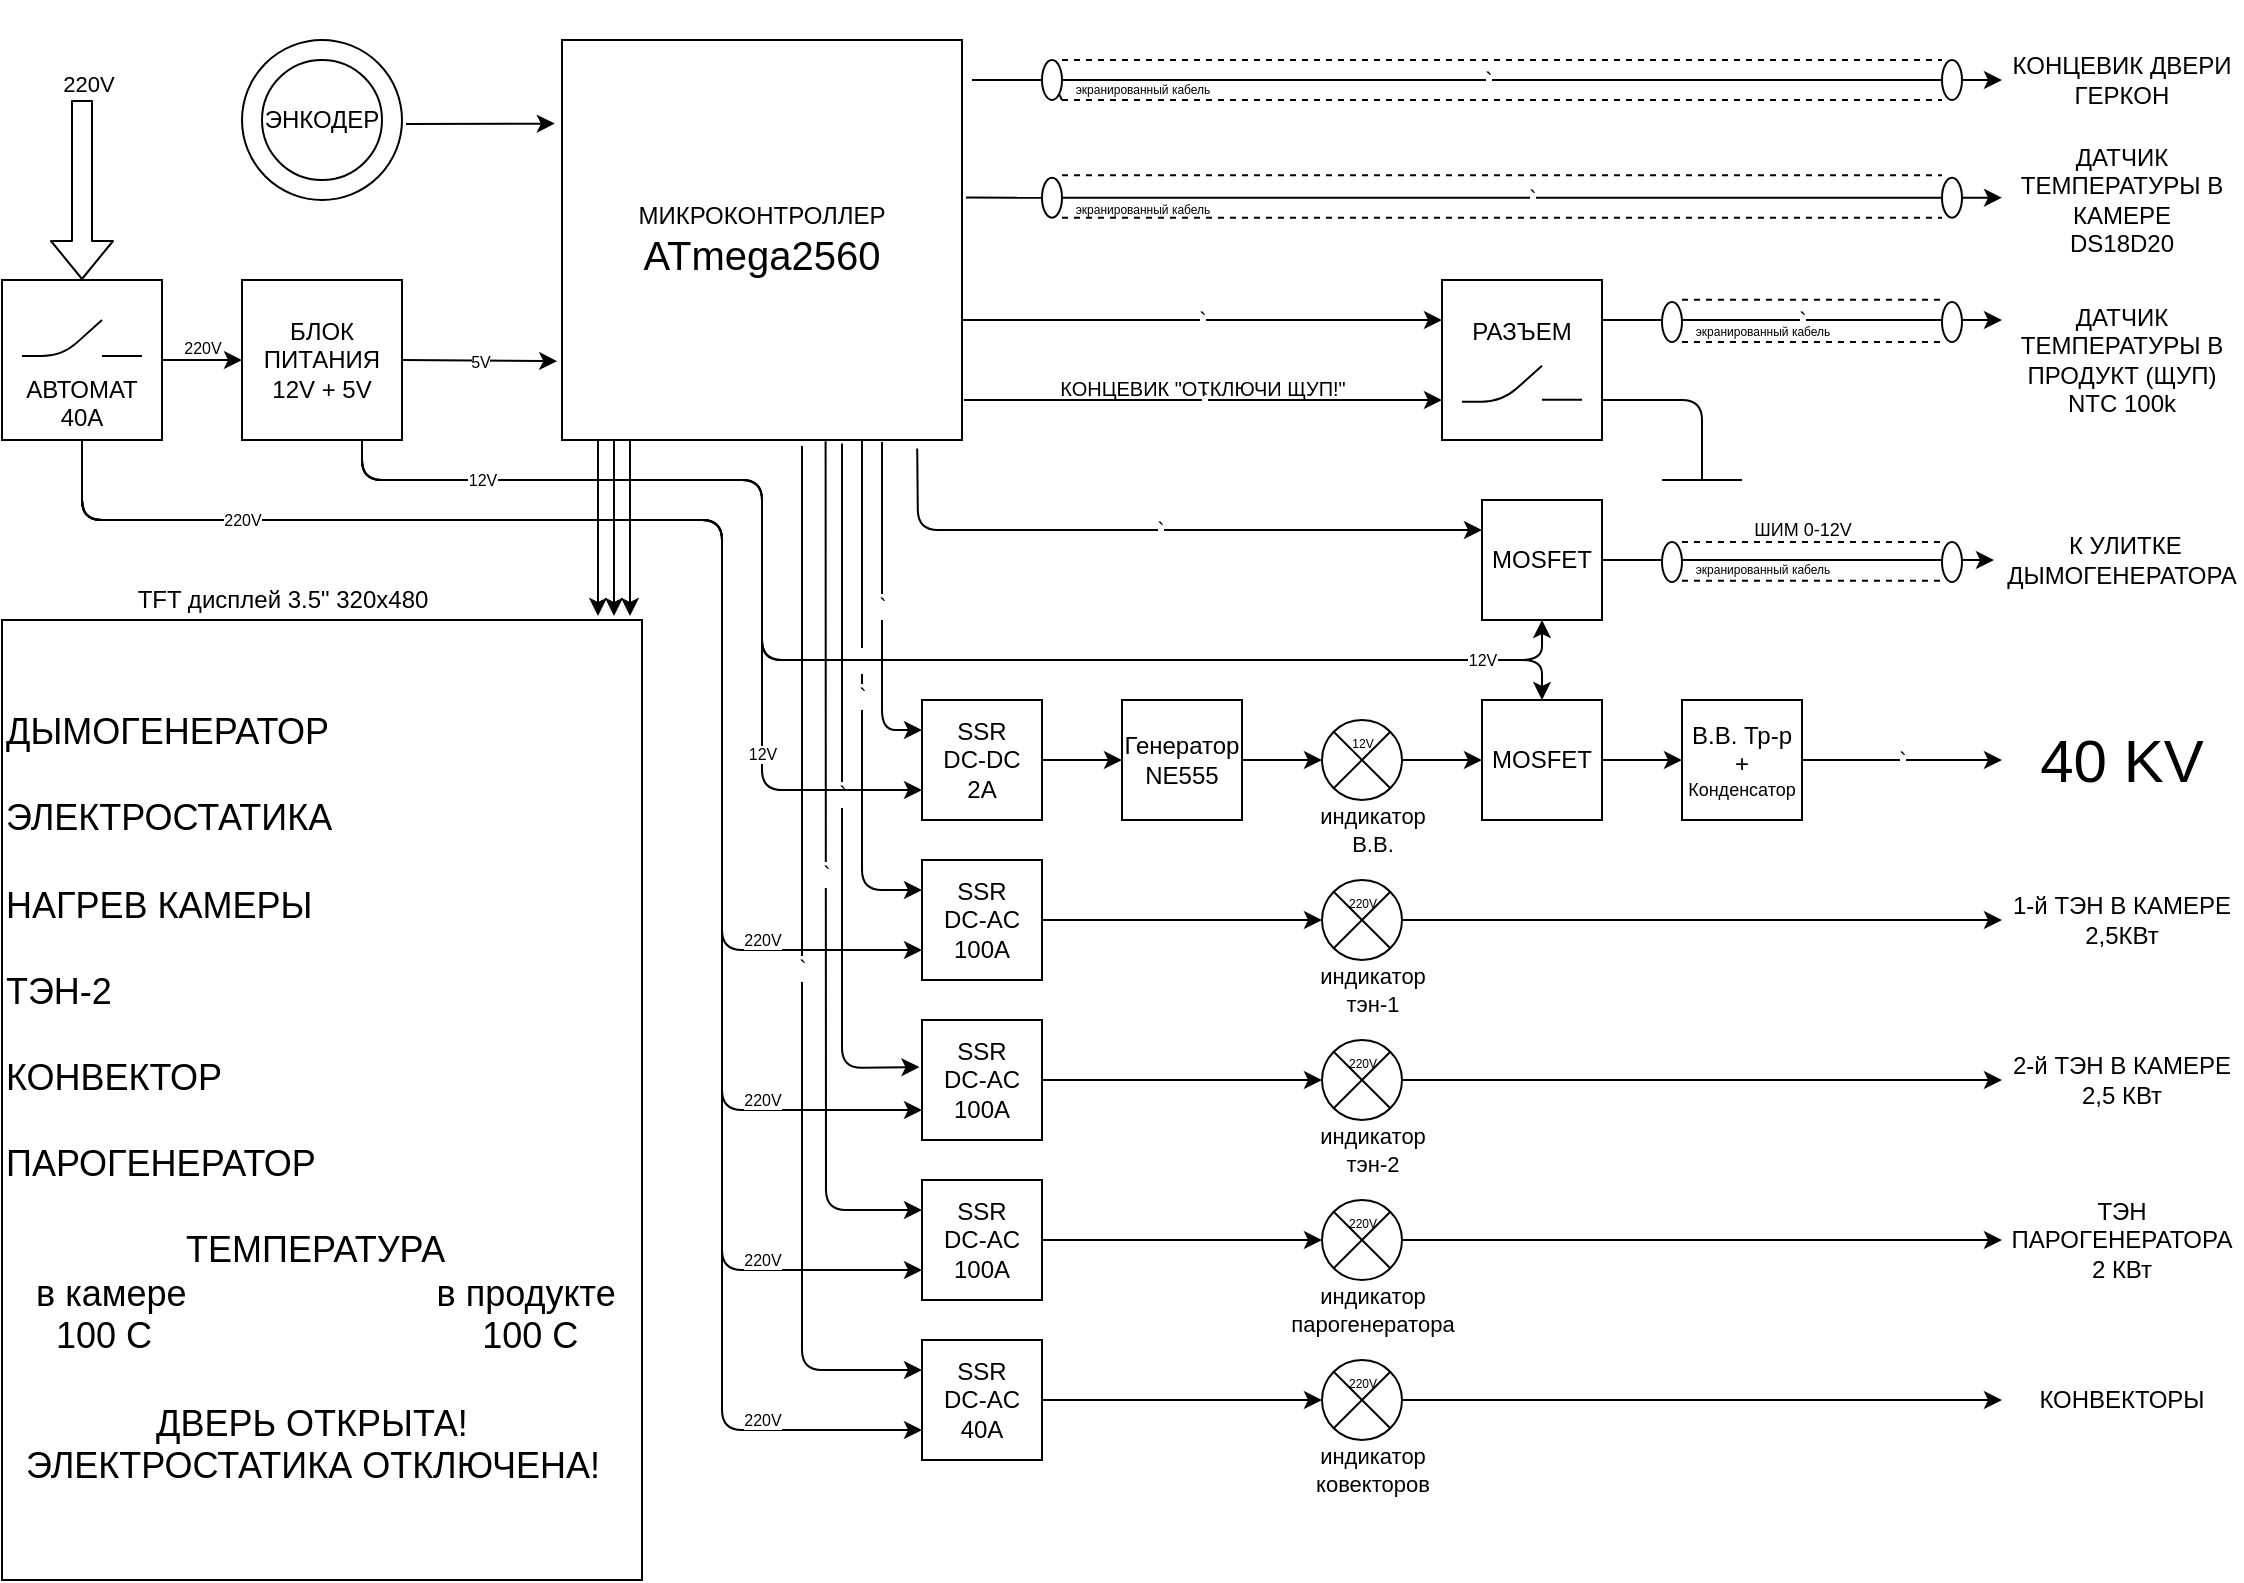 <mxfile version="14.9.2" type="github">
  <diagram id="9jheEHDDxWndXmeWKkwG" name="Page-1">
    <mxGraphModel dx="1673" dy="840" grid="1" gridSize="10" guides="1" tooltips="1" connect="1" arrows="1" fold="1" page="1" pageScale="1" pageWidth="1169" pageHeight="827" math="0" shadow="0">
      <root>
        <mxCell id="0" />
        <mxCell id="1" parent="0" />
        <mxCell id="J9gdxeYjHLM6oxPjCNeX-1" value="&lt;div&gt;SSR&lt;/div&gt;&lt;div&gt;DC-AC&lt;/div&gt;&lt;div&gt;40A&lt;br&gt;&lt;/div&gt;" style="whiteSpace=wrap;html=1;aspect=fixed;" vertex="1" parent="1">
          <mxGeometry x="500" y="680" width="60" height="60" as="geometry" />
        </mxCell>
        <mxCell id="J9gdxeYjHLM6oxPjCNeX-32" value="&lt;div&gt;220V&lt;/div&gt;" style="edgeLabel;html=1;align=center;verticalAlign=middle;resizable=0;points=[];rotation=0;" vertex="1" connectable="0" parent="1">
          <mxGeometry x="60.003" y="50" as="geometry">
            <mxPoint x="23" y="2.0" as="offset" />
          </mxGeometry>
        </mxCell>
        <mxCell id="J9gdxeYjHLM6oxPjCNeX-36" value="" style="verticalLabelPosition=bottom;verticalAlign=top;html=1;shape=mxgraph.flowchart.or;" vertex="1" parent="1">
          <mxGeometry x="700" y="690" width="40" height="40" as="geometry" />
        </mxCell>
        <mxCell id="J9gdxeYjHLM6oxPjCNeX-37" value="&lt;div&gt;&lt;br&gt;&lt;/div&gt;&lt;div&gt;&lt;br&gt;&lt;/div&gt;&lt;div&gt;&lt;br&gt;&lt;/div&gt;&lt;div&gt;АВТОМАТ&lt;/div&gt;&lt;div&gt;40А&lt;br&gt;&lt;/div&gt;" style="whiteSpace=wrap;html=1;aspect=fixed;" vertex="1" parent="1">
          <mxGeometry x="40" y="150" width="80" height="80" as="geometry" />
        </mxCell>
        <mxCell id="J9gdxeYjHLM6oxPjCNeX-38" value="" style="endArrow=none;html=1;" edge="1" parent="1">
          <mxGeometry width="50" height="50" relative="1" as="geometry">
            <mxPoint x="50" y="188" as="sourcePoint" />
            <mxPoint x="90" y="170" as="targetPoint" />
            <Array as="points">
              <mxPoint x="70" y="188" />
            </Array>
          </mxGeometry>
        </mxCell>
        <mxCell id="J9gdxeYjHLM6oxPjCNeX-39" value="" style="endArrow=none;html=1;" edge="1" parent="1">
          <mxGeometry width="50" height="50" relative="1" as="geometry">
            <mxPoint x="90" y="188" as="sourcePoint" />
            <mxPoint x="110" y="188" as="targetPoint" />
            <Array as="points" />
          </mxGeometry>
        </mxCell>
        <mxCell id="J9gdxeYjHLM6oxPjCNeX-43" value="&lt;div&gt;БЛОК ПИТАНИЯ 12V + 5V&lt;/div&gt;" style="whiteSpace=wrap;html=1;aspect=fixed;" vertex="1" parent="1">
          <mxGeometry x="160" y="150" width="80" height="80" as="geometry" />
        </mxCell>
        <mxCell id="J9gdxeYjHLM6oxPjCNeX-44" value="&lt;div&gt;&lt;br&gt;&lt;/div&gt;&lt;div&gt;&lt;br&gt;&lt;/div&gt;&lt;div&gt;РАЗЪЕМ&lt;/div&gt;&lt;div&gt;&lt;br&gt;&lt;/div&gt;&lt;div&gt;&lt;br&gt;&lt;/div&gt;&lt;div&gt;&lt;br&gt;&lt;/div&gt;&lt;div&gt;&lt;br&gt;&lt;/div&gt;" style="whiteSpace=wrap;html=1;aspect=fixed;" vertex="1" parent="1">
          <mxGeometry x="760" y="150" width="80" height="80" as="geometry" />
        </mxCell>
        <mxCell id="J9gdxeYjHLM6oxPjCNeX-45" value="" style="endArrow=none;html=1;" edge="1" parent="1">
          <mxGeometry width="50" height="50" relative="1" as="geometry">
            <mxPoint x="770" y="210.82" as="sourcePoint" />
            <mxPoint x="810" y="192.82" as="targetPoint" />
            <Array as="points">
              <mxPoint x="790" y="210.82" />
            </Array>
          </mxGeometry>
        </mxCell>
        <mxCell id="J9gdxeYjHLM6oxPjCNeX-46" value="" style="endArrow=none;html=1;" edge="1" parent="1">
          <mxGeometry width="50" height="50" relative="1" as="geometry">
            <mxPoint x="810" y="209.82" as="sourcePoint" />
            <mxPoint x="830" y="209.82" as="targetPoint" />
            <Array as="points" />
          </mxGeometry>
        </mxCell>
        <mxCell id="J9gdxeYjHLM6oxPjCNeX-54" value="" style="endArrow=classic;html=1;exitX=1;exitY=0.5;exitDx=0;exitDy=0;entryX=0;entryY=0.5;entryDx=0;entryDy=0;entryPerimeter=0;" edge="1" parent="1" source="J9gdxeYjHLM6oxPjCNeX-1" target="J9gdxeYjHLM6oxPjCNeX-36">
          <mxGeometry width="50" height="50" relative="1" as="geometry">
            <mxPoint x="550" y="440" as="sourcePoint" />
            <mxPoint x="600" y="390" as="targetPoint" />
          </mxGeometry>
        </mxCell>
        <mxCell id="J9gdxeYjHLM6oxPjCNeX-55" value="" style="endArrow=classic;html=1;exitX=1;exitY=0.5;exitDx=0;exitDy=0;exitPerimeter=0;entryX=0;entryY=0.5;entryDx=0;entryDy=0;" edge="1" parent="1" source="J9gdxeYjHLM6oxPjCNeX-36" target="J9gdxeYjHLM6oxPjCNeX-82">
          <mxGeometry width="50" height="50" relative="1" as="geometry">
            <mxPoint x="550" y="440" as="sourcePoint" />
            <mxPoint x="1040" y="760" as="targetPoint" />
          </mxGeometry>
        </mxCell>
        <mxCell id="J9gdxeYjHLM6oxPjCNeX-56" value="&lt;div&gt;SSR&lt;/div&gt;&lt;div&gt;DC-AC&lt;/div&gt;&lt;div&gt;100A&lt;br&gt;&lt;/div&gt;" style="whiteSpace=wrap;html=1;aspect=fixed;" vertex="1" parent="1">
          <mxGeometry x="500" y="600" width="60" height="60" as="geometry" />
        </mxCell>
        <mxCell id="J9gdxeYjHLM6oxPjCNeX-57" value="" style="verticalLabelPosition=bottom;verticalAlign=top;html=1;shape=mxgraph.flowchart.or;" vertex="1" parent="1">
          <mxGeometry x="700" y="610" width="40" height="40" as="geometry" />
        </mxCell>
        <mxCell id="J9gdxeYjHLM6oxPjCNeX-58" value="" style="endArrow=classic;html=1;exitX=1;exitY=0.5;exitDx=0;exitDy=0;entryX=0;entryY=0.5;entryDx=0;entryDy=0;entryPerimeter=0;" edge="1" parent="1" source="J9gdxeYjHLM6oxPjCNeX-56" target="J9gdxeYjHLM6oxPjCNeX-57">
          <mxGeometry width="50" height="50" relative="1" as="geometry">
            <mxPoint x="460" y="350" as="sourcePoint" />
            <mxPoint x="510" y="300" as="targetPoint" />
          </mxGeometry>
        </mxCell>
        <mxCell id="J9gdxeYjHLM6oxPjCNeX-59" value="" style="endArrow=classic;html=1;exitX=1;exitY=0.5;exitDx=0;exitDy=0;exitPerimeter=0;entryX=0;entryY=0.5;entryDx=0;entryDy=0;" edge="1" parent="1" source="J9gdxeYjHLM6oxPjCNeX-57" target="J9gdxeYjHLM6oxPjCNeX-83">
          <mxGeometry width="50" height="50" relative="1" as="geometry">
            <mxPoint x="460" y="350" as="sourcePoint" />
            <mxPoint x="1040" y="670" as="targetPoint" />
          </mxGeometry>
        </mxCell>
        <mxCell id="J9gdxeYjHLM6oxPjCNeX-60" value="&lt;div&gt;SSR&lt;/div&gt;&lt;div&gt;DC-AC&lt;/div&gt;&lt;div&gt;100A&lt;br&gt;&lt;/div&gt;" style="whiteSpace=wrap;html=1;aspect=fixed;" vertex="1" parent="1">
          <mxGeometry x="500" y="520" width="60" height="60" as="geometry" />
        </mxCell>
        <mxCell id="J9gdxeYjHLM6oxPjCNeX-61" value="" style="verticalLabelPosition=bottom;verticalAlign=top;html=1;shape=mxgraph.flowchart.or;" vertex="1" parent="1">
          <mxGeometry x="700" y="530" width="40" height="40" as="geometry" />
        </mxCell>
        <mxCell id="J9gdxeYjHLM6oxPjCNeX-62" value="" style="endArrow=classic;html=1;exitX=1;exitY=0.5;exitDx=0;exitDy=0;entryX=0;entryY=0.5;entryDx=0;entryDy=0;entryPerimeter=0;" edge="1" parent="1" source="J9gdxeYjHLM6oxPjCNeX-60" target="J9gdxeYjHLM6oxPjCNeX-61">
          <mxGeometry width="50" height="50" relative="1" as="geometry">
            <mxPoint x="375" y="260" as="sourcePoint" />
            <mxPoint x="425" y="210" as="targetPoint" />
          </mxGeometry>
        </mxCell>
        <mxCell id="J9gdxeYjHLM6oxPjCNeX-63" value="" style="endArrow=classic;html=1;exitX=1;exitY=0.5;exitDx=0;exitDy=0;exitPerimeter=0;entryX=0;entryY=0.5;entryDx=0;entryDy=0;" edge="1" parent="1" source="J9gdxeYjHLM6oxPjCNeX-61" target="J9gdxeYjHLM6oxPjCNeX-80">
          <mxGeometry width="50" height="50" relative="1" as="geometry">
            <mxPoint x="375" y="260" as="sourcePoint" />
            <mxPoint x="1040" y="580" as="targetPoint" />
          </mxGeometry>
        </mxCell>
        <mxCell id="J9gdxeYjHLM6oxPjCNeX-64" value="&lt;div&gt;SSR&lt;/div&gt;&lt;div&gt;DC-AC&lt;/div&gt;&lt;div&gt;100A&lt;br&gt;&lt;/div&gt;" style="whiteSpace=wrap;html=1;aspect=fixed;" vertex="1" parent="1">
          <mxGeometry x="500" y="440" width="60" height="60" as="geometry" />
        </mxCell>
        <mxCell id="J9gdxeYjHLM6oxPjCNeX-65" value="" style="verticalLabelPosition=bottom;verticalAlign=top;html=1;shape=mxgraph.flowchart.or;" vertex="1" parent="1">
          <mxGeometry x="700" y="450" width="40" height="40" as="geometry" />
        </mxCell>
        <mxCell id="J9gdxeYjHLM6oxPjCNeX-66" value="" style="endArrow=classic;html=1;exitX=1;exitY=0.5;exitDx=0;exitDy=0;entryX=0;entryY=0.5;entryDx=0;entryDy=0;entryPerimeter=0;" edge="1" parent="1" source="J9gdxeYjHLM6oxPjCNeX-64" target="J9gdxeYjHLM6oxPjCNeX-65">
          <mxGeometry width="50" height="50" relative="1" as="geometry">
            <mxPoint x="290" y="170" as="sourcePoint" />
            <mxPoint x="340" y="120" as="targetPoint" />
          </mxGeometry>
        </mxCell>
        <mxCell id="J9gdxeYjHLM6oxPjCNeX-67" value="" style="endArrow=classic;html=1;exitX=1;exitY=0.5;exitDx=0;exitDy=0;exitPerimeter=0;entryX=0;entryY=0.5;entryDx=0;entryDy=0;" edge="1" parent="1" source="J9gdxeYjHLM6oxPjCNeX-65" target="J9gdxeYjHLM6oxPjCNeX-81">
          <mxGeometry width="50" height="50" relative="1" as="geometry">
            <mxPoint x="290" y="170" as="sourcePoint" />
            <mxPoint x="1040" y="490" as="targetPoint" />
          </mxGeometry>
        </mxCell>
        <mxCell id="J9gdxeYjHLM6oxPjCNeX-68" value="&lt;div&gt;SSR&lt;/div&gt;&lt;div&gt;DC-DC&lt;/div&gt;&lt;div&gt;2A&lt;br&gt;&lt;/div&gt;" style="whiteSpace=wrap;html=1;aspect=fixed;" vertex="1" parent="1">
          <mxGeometry x="500" y="360" width="60" height="60" as="geometry" />
        </mxCell>
        <mxCell id="J9gdxeYjHLM6oxPjCNeX-69" value="" style="verticalLabelPosition=bottom;verticalAlign=top;html=1;shape=mxgraph.flowchart.or;" vertex="1" parent="1">
          <mxGeometry x="700" y="370" width="40" height="40" as="geometry" />
        </mxCell>
        <mxCell id="J9gdxeYjHLM6oxPjCNeX-70" value="" style="endArrow=classic;html=1;exitX=1;exitY=0.5;exitDx=0;exitDy=0;entryX=0;entryY=0.5;entryDx=0;entryDy=0;" edge="1" parent="1" source="J9gdxeYjHLM6oxPjCNeX-68" target="J9gdxeYjHLM6oxPjCNeX-175">
          <mxGeometry width="50" height="50" relative="1" as="geometry">
            <mxPoint x="270" y="80" as="sourcePoint" />
            <mxPoint x="590" y="360" as="targetPoint" />
          </mxGeometry>
        </mxCell>
        <mxCell id="J9gdxeYjHLM6oxPjCNeX-71" value="" style="endArrow=classic;html=1;exitX=1;exitY=0.5;exitDx=0;exitDy=0;exitPerimeter=0;entryX=0;entryY=0.5;entryDx=0;entryDy=0;" edge="1" parent="1" source="J9gdxeYjHLM6oxPjCNeX-69" target="J9gdxeYjHLM6oxPjCNeX-72">
          <mxGeometry width="50" height="50" relative="1" as="geometry">
            <mxPoint x="200" y="80" as="sourcePoint" />
            <mxPoint x="690.0" y="400" as="targetPoint" />
          </mxGeometry>
        </mxCell>
        <mxCell id="J9gdxeYjHLM6oxPjCNeX-177" value="" style="edgeStyle=orthogonalEdgeStyle;rounded=0;orthogonalLoop=1;jettySize=auto;html=1;" edge="1" parent="1" source="J9gdxeYjHLM6oxPjCNeX-72" target="J9gdxeYjHLM6oxPjCNeX-73">
          <mxGeometry relative="1" as="geometry" />
        </mxCell>
        <mxCell id="J9gdxeYjHLM6oxPjCNeX-72" value="MOSFET" style="whiteSpace=wrap;html=1;aspect=fixed;" vertex="1" parent="1">
          <mxGeometry x="780" y="360" width="60" height="60" as="geometry" />
        </mxCell>
        <mxCell id="J9gdxeYjHLM6oxPjCNeX-73" value="&lt;div&gt;&lt;font style=&quot;font-size: 12px&quot;&gt;В.В. Тр-р&lt;/font&gt;&lt;/div&gt;&lt;div&gt;&lt;font style=&quot;font-size: 12px&quot;&gt;+&lt;/font&gt;&lt;/div&gt;&lt;div style=&quot;font-size: 9px&quot;&gt;&lt;font style=&quot;font-size: 9px&quot;&gt;Конденсатор&lt;/font&gt;&lt;/div&gt;" style="whiteSpace=wrap;html=1;aspect=fixed;" vertex="1" parent="1">
          <mxGeometry x="880" y="360" width="60" height="60" as="geometry" />
        </mxCell>
        <mxCell id="J9gdxeYjHLM6oxPjCNeX-75" value="`" style="endArrow=classic;html=1;entryX=0;entryY=0.5;entryDx=0;entryDy=0;exitX=1;exitY=0.5;exitDx=0;exitDy=0;" edge="1" parent="1" source="J9gdxeYjHLM6oxPjCNeX-73" target="J9gdxeYjHLM6oxPjCNeX-76">
          <mxGeometry width="50" height="50" relative="1" as="geometry">
            <mxPoint x="960.0" y="399.41" as="sourcePoint" />
            <mxPoint x="1040.0" y="400" as="targetPoint" />
          </mxGeometry>
        </mxCell>
        <mxCell id="J9gdxeYjHLM6oxPjCNeX-76" value="&lt;font style=&quot;font-size: 30px&quot;&gt;40 KV&lt;/font&gt;" style="text;html=1;strokeColor=none;fillColor=none;align=center;verticalAlign=middle;whiteSpace=wrap;rounded=0;" vertex="1" parent="1">
          <mxGeometry x="1040" y="350" width="120" height="80" as="geometry" />
        </mxCell>
        <mxCell id="J9gdxeYjHLM6oxPjCNeX-77" value="&lt;div&gt;MOSFET&lt;/div&gt;" style="whiteSpace=wrap;html=1;aspect=fixed;" vertex="1" parent="1">
          <mxGeometry x="780" y="260" width="60" height="60" as="geometry" />
        </mxCell>
        <mxCell id="J9gdxeYjHLM6oxPjCNeX-78" value="&lt;font style=&quot;font-size: 12px&quot;&gt;&amp;nbsp;К УЛИТКЕ ДЫМОГЕНЕРАТОРА&lt;/font&gt;" style="text;html=1;strokeColor=none;fillColor=none;align=center;verticalAlign=middle;whiteSpace=wrap;rounded=0;" vertex="1" parent="1">
          <mxGeometry x="1040" y="250" width="120" height="80" as="geometry" />
        </mxCell>
        <mxCell id="J9gdxeYjHLM6oxPjCNeX-80" value="2-й ТЭН В КАМЕРЕ 2,5 КВт" style="text;html=1;strokeColor=none;fillColor=none;align=center;verticalAlign=middle;whiteSpace=wrap;rounded=0;" vertex="1" parent="1">
          <mxGeometry x="1040" y="510" width="120" height="80" as="geometry" />
        </mxCell>
        <mxCell id="J9gdxeYjHLM6oxPjCNeX-81" value="1-й ТЭН В КАМЕРЕ 2,5КВт" style="text;html=1;strokeColor=none;fillColor=none;align=center;verticalAlign=middle;whiteSpace=wrap;rounded=0;" vertex="1" parent="1">
          <mxGeometry x="1040" y="430" width="120" height="80" as="geometry" />
        </mxCell>
        <mxCell id="J9gdxeYjHLM6oxPjCNeX-82" value="КОНВЕКТОРЫ" style="text;html=1;strokeColor=none;fillColor=none;align=center;verticalAlign=middle;whiteSpace=wrap;rounded=0;" vertex="1" parent="1">
          <mxGeometry x="1040" y="670" width="120" height="80" as="geometry" />
        </mxCell>
        <mxCell id="J9gdxeYjHLM6oxPjCNeX-83" value="ТЭН ПАРОГЕНЕРАТОРА 2 КВт" style="text;html=1;strokeColor=none;fillColor=none;align=center;verticalAlign=middle;whiteSpace=wrap;rounded=0;" vertex="1" parent="1">
          <mxGeometry x="1040" y="590" width="120" height="80" as="geometry" />
        </mxCell>
        <mxCell id="J9gdxeYjHLM6oxPjCNeX-84" value="&lt;div&gt;&lt;font style=&quot;font-size: 12px&quot;&gt;ДАТЧИК ТЕМПЕРАТУРЫ В ПРОДУКТ (ЩУП)&lt;/font&gt;&lt;/div&gt;NTC 100k" style="text;html=1;strokeColor=none;fillColor=none;align=center;verticalAlign=middle;whiteSpace=wrap;rounded=0;" vertex="1" parent="1">
          <mxGeometry x="1040" y="150" width="120" height="80" as="geometry" />
        </mxCell>
        <mxCell id="J9gdxeYjHLM6oxPjCNeX-85" value="&lt;div&gt;ДАТЧИК ТЕМПЕРАТУРЫ В КАМЕРЕ&lt;/div&gt;&lt;div&gt;DS18D20&lt;br&gt;&lt;/div&gt;" style="text;html=1;strokeColor=none;fillColor=none;align=center;verticalAlign=middle;whiteSpace=wrap;rounded=0;" vertex="1" parent="1">
          <mxGeometry x="1040" y="70" width="120" height="80" as="geometry" />
        </mxCell>
        <mxCell id="J9gdxeYjHLM6oxPjCNeX-86" value="`" style="endArrow=classic;html=1;entryX=0;entryY=0.25;entryDx=0;entryDy=0;exitX=1;exitY=0.25;exitDx=0;exitDy=0;" edge="1" parent="1" source="J9gdxeYjHLM6oxPjCNeX-44" target="J9gdxeYjHLM6oxPjCNeX-84">
          <mxGeometry width="50" height="50" relative="1" as="geometry">
            <mxPoint x="810.0" y="98.82" as="sourcePoint" />
            <mxPoint x="1010.0" y="99.38" as="targetPoint" />
          </mxGeometry>
        </mxCell>
        <mxCell id="J9gdxeYjHLM6oxPjCNeX-87" value="" style="endArrow=none;html=1;exitX=1;exitY=0.75;exitDx=0;exitDy=0;" edge="1" parent="1" source="J9gdxeYjHLM6oxPjCNeX-44">
          <mxGeometry width="50" height="50" relative="1" as="geometry">
            <mxPoint x="860" y="230" as="sourcePoint" />
            <mxPoint x="890" y="250" as="targetPoint" />
            <Array as="points">
              <mxPoint x="890" y="210" />
            </Array>
          </mxGeometry>
        </mxCell>
        <mxCell id="J9gdxeYjHLM6oxPjCNeX-88" value="" style="endArrow=none;html=1;" edge="1" parent="1">
          <mxGeometry width="50" height="50" relative="1" as="geometry">
            <mxPoint x="870" y="250" as="sourcePoint" />
            <mxPoint x="910" y="250" as="targetPoint" />
          </mxGeometry>
        </mxCell>
        <mxCell id="J9gdxeYjHLM6oxPjCNeX-99" value="&lt;div&gt;МИКРОКОНТРОЛЛЕР&lt;/div&gt;&lt;div&gt;&lt;font style=&quot;font-size: 20px&quot;&gt;ATmega2560&lt;/font&gt;&lt;/div&gt;" style="whiteSpace=wrap;html=1;aspect=fixed;" vertex="1" parent="1">
          <mxGeometry x="320" y="30" width="200" height="200" as="geometry" />
        </mxCell>
        <mxCell id="J9gdxeYjHLM6oxPjCNeX-100" value="`" style="endArrow=classic;html=1;entryX=0;entryY=0.5;entryDx=0;entryDy=0;startArrow=none;" edge="1" parent="1" source="J9gdxeYjHLM6oxPjCNeX-158">
          <mxGeometry width="50" height="50" relative="1" as="geometry">
            <mxPoint x="522" y="108.82" as="sourcePoint" />
            <mxPoint x="1040.0" y="108.82" as="targetPoint" />
          </mxGeometry>
        </mxCell>
        <mxCell id="J9gdxeYjHLM6oxPjCNeX-102" value="`" style="endArrow=classic;html=1;entryX=0;entryY=0.5;entryDx=0;entryDy=0;" edge="1" parent="1">
          <mxGeometry width="50" height="50" relative="1" as="geometry">
            <mxPoint x="525" y="50" as="sourcePoint" />
            <mxPoint x="1040.0" y="50.0" as="targetPoint" />
          </mxGeometry>
        </mxCell>
        <mxCell id="J9gdxeYjHLM6oxPjCNeX-103" value="&lt;div&gt;КОНЦЕВИК ДВЕРИ&lt;/div&gt;&lt;div&gt;ГЕРКОН&lt;br&gt;&lt;/div&gt;" style="text;html=1;strokeColor=none;fillColor=none;align=center;verticalAlign=middle;whiteSpace=wrap;rounded=0;" vertex="1" parent="1">
          <mxGeometry x="1040" y="10" width="120" height="80" as="geometry" />
        </mxCell>
        <mxCell id="J9gdxeYjHLM6oxPjCNeX-106" value="`" style="endArrow=classic;html=1;entryX=0;entryY=0.25;entryDx=0;entryDy=0;" edge="1" parent="1" target="J9gdxeYjHLM6oxPjCNeX-44">
          <mxGeometry width="50" height="50" relative="1" as="geometry">
            <mxPoint x="520" y="170" as="sourcePoint" />
            <mxPoint x="710.0" y="170.0" as="targetPoint" />
          </mxGeometry>
        </mxCell>
        <mxCell id="J9gdxeYjHLM6oxPjCNeX-107" value="`" style="endArrow=classic;html=1;entryX=0;entryY=0.75;entryDx=0;entryDy=0;" edge="1" parent="1" target="J9gdxeYjHLM6oxPjCNeX-44">
          <mxGeometry width="50" height="50" relative="1" as="geometry">
            <mxPoint x="521" y="210" as="sourcePoint" />
            <mxPoint x="730.0" y="220.56" as="targetPoint" />
          </mxGeometry>
        </mxCell>
        <mxCell id="J9gdxeYjHLM6oxPjCNeX-108" value="`" style="endArrow=classic;html=1;entryX=0;entryY=0.25;entryDx=0;entryDy=0;exitX=0.888;exitY=1.021;exitDx=0;exitDy=0;exitPerimeter=0;" edge="1" parent="1" source="J9gdxeYjHLM6oxPjCNeX-99" target="J9gdxeYjHLM6oxPjCNeX-77">
          <mxGeometry width="50" height="50" relative="1" as="geometry">
            <mxPoint x="511.2" y="299.41" as="sourcePoint" />
            <mxPoint x="750.0" y="299.43" as="targetPoint" />
            <Array as="points">
              <mxPoint x="498" y="275" />
            </Array>
          </mxGeometry>
        </mxCell>
        <mxCell id="J9gdxeYjHLM6oxPjCNeX-109" value="`" style="endArrow=classic;html=1;entryX=0;entryY=0.25;entryDx=0;entryDy=0;" edge="1" parent="1" target="J9gdxeYjHLM6oxPjCNeX-68">
          <mxGeometry width="50" height="50" relative="1" as="geometry">
            <mxPoint x="480" y="231" as="sourcePoint" />
            <mxPoint x="368.8" y="410.02" as="targetPoint" />
            <Array as="points">
              <mxPoint x="480" y="375" />
            </Array>
          </mxGeometry>
        </mxCell>
        <mxCell id="J9gdxeYjHLM6oxPjCNeX-110" value="`" style="endArrow=classic;html=1;entryX=0;entryY=0.25;entryDx=0;entryDy=0;exitX=0.75;exitY=1;exitDx=0;exitDy=0;" edge="1" parent="1" source="J9gdxeYjHLM6oxPjCNeX-99" target="J9gdxeYjHLM6oxPjCNeX-64">
          <mxGeometry width="50" height="50" relative="1" as="geometry">
            <mxPoint x="100.0" y="530.0" as="sourcePoint" />
            <mxPoint x="338.8" y="530.02" as="targetPoint" />
            <Array as="points">
              <mxPoint x="470" y="455" />
            </Array>
          </mxGeometry>
        </mxCell>
        <mxCell id="J9gdxeYjHLM6oxPjCNeX-111" value="`" style="endArrow=classic;html=1;entryX=-0.021;entryY=0.392;entryDx=0;entryDy=0;exitX=0.7;exitY=1.009;exitDx=0;exitDy=0;exitPerimeter=0;entryPerimeter=0;" edge="1" parent="1" source="J9gdxeYjHLM6oxPjCNeX-99" target="J9gdxeYjHLM6oxPjCNeX-60">
          <mxGeometry width="50" height="50" relative="1" as="geometry">
            <mxPoint x="240.0" y="579.41" as="sourcePoint" />
            <mxPoint x="478.8" y="579.43" as="targetPoint" />
            <Array as="points">
              <mxPoint x="460" y="544" />
            </Array>
          </mxGeometry>
        </mxCell>
        <mxCell id="J9gdxeYjHLM6oxPjCNeX-112" value="`" style="endArrow=classic;html=1;entryX=0;entryY=0.25;entryDx=0;entryDy=0;exitX=0.659;exitY=1.003;exitDx=0;exitDy=0;exitPerimeter=0;" edge="1" parent="1" source="J9gdxeYjHLM6oxPjCNeX-99" target="J9gdxeYjHLM6oxPjCNeX-56">
          <mxGeometry width="50" height="50" relative="1" as="geometry">
            <mxPoint x="281.2" y="669.41" as="sourcePoint" />
            <mxPoint x="520.0" y="669.43" as="targetPoint" />
            <Array as="points">
              <mxPoint x="452" y="615" />
            </Array>
          </mxGeometry>
        </mxCell>
        <mxCell id="J9gdxeYjHLM6oxPjCNeX-113" value="`" style="endArrow=classic;html=1;entryX=0;entryY=0.25;entryDx=0;entryDy=0;exitX=0.6;exitY=1.015;exitDx=0;exitDy=0;exitPerimeter=0;" edge="1" parent="1" source="J9gdxeYjHLM6oxPjCNeX-99" target="J9gdxeYjHLM6oxPjCNeX-1">
          <mxGeometry width="50" height="50" relative="1" as="geometry">
            <mxPoint x="500.0" y="759.41" as="sourcePoint" />
            <mxPoint x="738.8" y="759.43" as="targetPoint" />
            <Array as="points">
              <mxPoint x="440" y="695" />
            </Array>
          </mxGeometry>
        </mxCell>
        <mxCell id="J9gdxeYjHLM6oxPjCNeX-120" value="" style="endArrow=classic;html=1;exitX=1;exitY=0.5;exitDx=0;exitDy=0;entryX=-0.012;entryY=0.803;entryDx=0;entryDy=0;entryPerimeter=0;" edge="1" parent="1" source="J9gdxeYjHLM6oxPjCNeX-43" target="J9gdxeYjHLM6oxPjCNeX-99">
          <mxGeometry relative="1" as="geometry">
            <mxPoint x="230" y="340" as="sourcePoint" />
            <mxPoint x="300" y="170" as="targetPoint" />
            <Array as="points" />
          </mxGeometry>
        </mxCell>
        <mxCell id="J9gdxeYjHLM6oxPjCNeX-121" value="5V" style="edgeLabel;resizable=0;html=1;align=center;verticalAlign=middle;fontSize=8;" connectable="0" vertex="1" parent="J9gdxeYjHLM6oxPjCNeX-120">
          <mxGeometry relative="1" as="geometry" />
        </mxCell>
        <mxCell id="J9gdxeYjHLM6oxPjCNeX-123" value="" style="endArrow=classic;html=1;entryX=0;entryY=0.75;entryDx=0;entryDy=0;exitX=0.75;exitY=1;exitDx=0;exitDy=0;" edge="1" parent="1" source="J9gdxeYjHLM6oxPjCNeX-43" target="J9gdxeYjHLM6oxPjCNeX-68">
          <mxGeometry relative="1" as="geometry">
            <mxPoint x="200" y="310" as="sourcePoint" />
            <mxPoint x="277.6" y="399.41" as="targetPoint" />
            <Array as="points">
              <mxPoint x="220" y="250" />
              <mxPoint x="420" y="250" />
              <mxPoint x="420" y="405" />
            </Array>
          </mxGeometry>
        </mxCell>
        <mxCell id="J9gdxeYjHLM6oxPjCNeX-124" value="12V" style="edgeLabel;resizable=0;html=1;align=center;verticalAlign=middle;fontSize=8;" connectable="0" vertex="1" parent="J9gdxeYjHLM6oxPjCNeX-123">
          <mxGeometry relative="1" as="geometry">
            <mxPoint y="129" as="offset" />
          </mxGeometry>
        </mxCell>
        <mxCell id="J9gdxeYjHLM6oxPjCNeX-125" value="" style="endArrow=classic;html=1;exitX=0.75;exitY=1;exitDx=0;exitDy=0;entryX=0.5;entryY=1;entryDx=0;entryDy=0;" edge="1" parent="1" source="J9gdxeYjHLM6oxPjCNeX-43" target="J9gdxeYjHLM6oxPjCNeX-77">
          <mxGeometry relative="1" as="geometry">
            <mxPoint x="560" y="320" as="sourcePoint" />
            <mxPoint x="750" y="340" as="targetPoint" />
            <Array as="points">
              <mxPoint x="220" y="250" />
              <mxPoint x="420" y="250" />
              <mxPoint x="420" y="340" />
              <mxPoint x="810" y="340" />
            </Array>
          </mxGeometry>
        </mxCell>
        <mxCell id="J9gdxeYjHLM6oxPjCNeX-126" value="&amp;nbsp;" style="edgeLabel;resizable=0;html=1;align=center;verticalAlign=middle;" connectable="0" vertex="1" parent="J9gdxeYjHLM6oxPjCNeX-125">
          <mxGeometry relative="1" as="geometry" />
        </mxCell>
        <mxCell id="J9gdxeYjHLM6oxPjCNeX-127" value="" style="endArrow=classic;html=1;entryX=0.5;entryY=0;entryDx=0;entryDy=0;exitX=0.75;exitY=1;exitDx=0;exitDy=0;" edge="1" parent="1" source="J9gdxeYjHLM6oxPjCNeX-43" target="J9gdxeYjHLM6oxPjCNeX-72">
          <mxGeometry relative="1" as="geometry">
            <mxPoint x="200" y="312" as="sourcePoint" />
            <mxPoint x="637.6" y="340" as="targetPoint" />
            <Array as="points">
              <mxPoint x="220" y="250" />
              <mxPoint x="420" y="250" />
              <mxPoint x="420" y="340" />
              <mxPoint x="810" y="340" />
            </Array>
          </mxGeometry>
        </mxCell>
        <mxCell id="J9gdxeYjHLM6oxPjCNeX-128" value="12V" style="edgeLabel;resizable=0;html=1;align=center;verticalAlign=middle;fontSize=8;" connectable="0" vertex="1" parent="J9gdxeYjHLM6oxPjCNeX-127">
          <mxGeometry relative="1" as="geometry">
            <mxPoint x="310" as="offset" />
          </mxGeometry>
        </mxCell>
        <mxCell id="J9gdxeYjHLM6oxPjCNeX-129" value="" style="endArrow=classic;html=1;exitX=1;exitY=0.5;exitDx=0;exitDy=0;fontSize=11;" edge="1" parent="1" source="J9gdxeYjHLM6oxPjCNeX-77">
          <mxGeometry relative="1" as="geometry">
            <mxPoint x="530" y="420" as="sourcePoint" />
            <mxPoint x="1036" y="290" as="targetPoint" />
          </mxGeometry>
        </mxCell>
        <mxCell id="J9gdxeYjHLM6oxPjCNeX-130" value="ШИМ 0-12V" style="edgeLabel;resizable=0;html=1;align=center;verticalAlign=middle;fontSize=9;labelBackgroundColor=#ffffff;" connectable="0" vertex="1" parent="J9gdxeYjHLM6oxPjCNeX-129">
          <mxGeometry relative="1" as="geometry">
            <mxPoint x="2" y="-15" as="offset" />
          </mxGeometry>
        </mxCell>
        <mxCell id="J9gdxeYjHLM6oxPjCNeX-132" value="" style="shape=flexArrow;endArrow=classic;html=1;entryX=0.5;entryY=0;entryDx=0;entryDy=0;" edge="1" parent="1" target="J9gdxeYjHLM6oxPjCNeX-37">
          <mxGeometry width="50" height="50" relative="1" as="geometry">
            <mxPoint x="80" y="60" as="sourcePoint" />
            <mxPoint x="150" y="45" as="targetPoint" />
          </mxGeometry>
        </mxCell>
        <mxCell id="J9gdxeYjHLM6oxPjCNeX-133" value="" style="endArrow=classic;html=1;entryX=0;entryY=0.5;entryDx=0;entryDy=0;exitX=1;exitY=0.5;exitDx=0;exitDy=0;" edge="1" parent="1" source="J9gdxeYjHLM6oxPjCNeX-37" target="J9gdxeYjHLM6oxPjCNeX-43">
          <mxGeometry width="50" height="50" relative="1" as="geometry">
            <mxPoint x="130" y="500" as="sourcePoint" />
            <mxPoint x="630" y="530" as="targetPoint" />
          </mxGeometry>
        </mxCell>
        <mxCell id="J9gdxeYjHLM6oxPjCNeX-134" value="" style="endArrow=classic;html=1;entryX=0;entryY=0.75;entryDx=0;entryDy=0;" edge="1" parent="1" target="J9gdxeYjHLM6oxPjCNeX-56">
          <mxGeometry relative="1" as="geometry">
            <mxPoint x="80" y="240" as="sourcePoint" />
            <mxPoint x="240" y="489.41" as="targetPoint" />
            <Array as="points">
              <mxPoint x="80" y="270" />
              <mxPoint x="400" y="270" />
              <mxPoint x="400" y="645" />
            </Array>
          </mxGeometry>
        </mxCell>
        <mxCell id="J9gdxeYjHLM6oxPjCNeX-137" value="" style="endArrow=classic;html=1;entryX=0;entryY=0.75;entryDx=0;entryDy=0;exitX=0.5;exitY=1;exitDx=0;exitDy=0;" edge="1" parent="1" source="J9gdxeYjHLM6oxPjCNeX-37" target="J9gdxeYjHLM6oxPjCNeX-64">
          <mxGeometry relative="1" as="geometry">
            <mxPoint x="120" y="240" as="sourcePoint" />
            <mxPoint x="250" y="499.41" as="targetPoint" />
            <Array as="points">
              <mxPoint x="80" y="270" />
              <mxPoint x="400" y="270" />
              <mxPoint x="400" y="485" />
            </Array>
          </mxGeometry>
        </mxCell>
        <mxCell id="J9gdxeYjHLM6oxPjCNeX-139" value="" style="endArrow=classic;html=1;entryX=0;entryY=0.75;entryDx=0;entryDy=0;exitX=0.5;exitY=1;exitDx=0;exitDy=0;" edge="1" parent="1" source="J9gdxeYjHLM6oxPjCNeX-37" target="J9gdxeYjHLM6oxPjCNeX-60">
          <mxGeometry relative="1" as="geometry">
            <mxPoint x="150" y="340" as="sourcePoint" />
            <mxPoint x="540" y="613.82" as="targetPoint" />
            <Array as="points">
              <mxPoint x="80" y="270" />
              <mxPoint x="400" y="270" />
              <mxPoint x="400" y="565" />
            </Array>
          </mxGeometry>
        </mxCell>
        <mxCell id="J9gdxeYjHLM6oxPjCNeX-141" value="" style="endArrow=classic;html=1;entryX=0;entryY=0.75;entryDx=0;entryDy=0;exitX=0.5;exitY=1;exitDx=0;exitDy=0;" edge="1" parent="1" source="J9gdxeYjHLM6oxPjCNeX-37" target="J9gdxeYjHLM6oxPjCNeX-1">
          <mxGeometry relative="1" as="geometry">
            <mxPoint x="100" y="330" as="sourcePoint" />
            <mxPoint x="270" y="519.41" as="targetPoint" />
            <Array as="points">
              <mxPoint x="80" y="270" />
              <mxPoint x="400" y="270" />
              <mxPoint x="400" y="725" />
            </Array>
          </mxGeometry>
        </mxCell>
        <mxCell id="J9gdxeYjHLM6oxPjCNeX-144" value="" style="endArrow=none;dashed=1;html=1;startArrow=none;" edge="1" parent="1">
          <mxGeometry width="50" height="50" relative="1" as="geometry">
            <mxPoint x="570" y="60" as="sourcePoint" />
            <mxPoint x="1010" y="60" as="targetPoint" />
          </mxGeometry>
        </mxCell>
        <mxCell id="J9gdxeYjHLM6oxPjCNeX-145" value="" style="endArrow=none;dashed=1;html=1;" edge="1" parent="1">
          <mxGeometry width="50" height="50" relative="1" as="geometry">
            <mxPoint x="570" y="40" as="sourcePoint" />
            <mxPoint x="1010.0" y="40" as="targetPoint" />
          </mxGeometry>
        </mxCell>
        <mxCell id="J9gdxeYjHLM6oxPjCNeX-146" value="" style="endArrow=none;dashed=1;html=1;" edge="1" parent="1">
          <mxGeometry width="50" height="50" relative="1" as="geometry">
            <mxPoint x="570" y="97.64" as="sourcePoint" />
            <mxPoint x="1010.0" y="97.64" as="targetPoint" />
          </mxGeometry>
        </mxCell>
        <mxCell id="J9gdxeYjHLM6oxPjCNeX-147" value="" style="endArrow=none;dashed=1;html=1;" edge="1" parent="1">
          <mxGeometry width="50" height="50" relative="1" as="geometry">
            <mxPoint x="570" y="118.82" as="sourcePoint" />
            <mxPoint x="1010.0" y="118.82" as="targetPoint" />
          </mxGeometry>
        </mxCell>
        <mxCell id="J9gdxeYjHLM6oxPjCNeX-148" value="" style="endArrow=none;dashed=1;html=1;fontSize=8;" edge="1" parent="1">
          <mxGeometry width="50" height="50" relative="1" as="geometry">
            <mxPoint x="880" y="281" as="sourcePoint" />
            <mxPoint x="1010" y="281" as="targetPoint" />
          </mxGeometry>
        </mxCell>
        <mxCell id="J9gdxeYjHLM6oxPjCNeX-149" value="" style="endArrow=none;dashed=1;html=1;" edge="1" parent="1">
          <mxGeometry width="50" height="50" relative="1" as="geometry">
            <mxPoint x="880.0" y="300.41" as="sourcePoint" />
            <mxPoint x="1010.0" y="300.41" as="targetPoint" />
          </mxGeometry>
        </mxCell>
        <mxCell id="J9gdxeYjHLM6oxPjCNeX-150" value="" style="ellipse;whiteSpace=wrap;html=1;" vertex="1" parent="1">
          <mxGeometry x="870" y="161" width="10" height="20" as="geometry" />
        </mxCell>
        <mxCell id="J9gdxeYjHLM6oxPjCNeX-152" value="" style="endArrow=none;dashed=1;html=1;" edge="1" parent="1">
          <mxGeometry width="50" height="50" relative="1" as="geometry">
            <mxPoint x="570" y="60" as="sourcePoint" />
            <mxPoint x="568.536" y="57.071" as="targetPoint" />
          </mxGeometry>
        </mxCell>
        <mxCell id="J9gdxeYjHLM6oxPjCNeX-153" value="" style="ellipse;whiteSpace=wrap;html=1;" vertex="1" parent="1">
          <mxGeometry x="560" y="40" width="10" height="20" as="geometry" />
        </mxCell>
        <mxCell id="J9gdxeYjHLM6oxPjCNeX-154" value="" style="ellipse;whiteSpace=wrap;html=1;" vertex="1" parent="1">
          <mxGeometry x="1010" y="40" width="10" height="20" as="geometry" />
        </mxCell>
        <mxCell id="J9gdxeYjHLM6oxPjCNeX-155" value="" style="ellipse;whiteSpace=wrap;html=1;" vertex="1" parent="1">
          <mxGeometry x="870" y="281" width="10" height="20" as="geometry" />
        </mxCell>
        <mxCell id="J9gdxeYjHLM6oxPjCNeX-156" value="" style="ellipse;whiteSpace=wrap;html=1;" vertex="1" parent="1">
          <mxGeometry x="1010" y="281" width="10" height="20" as="geometry" />
        </mxCell>
        <mxCell id="J9gdxeYjHLM6oxPjCNeX-157" value="" style="ellipse;whiteSpace=wrap;html=1;" vertex="1" parent="1">
          <mxGeometry x="1010" y="98.82" width="10" height="20" as="geometry" />
        </mxCell>
        <mxCell id="J9gdxeYjHLM6oxPjCNeX-158" value="" style="ellipse;whiteSpace=wrap;html=1;" vertex="1" parent="1">
          <mxGeometry x="560" y="98.82" width="10" height="20" as="geometry" />
        </mxCell>
        <mxCell id="J9gdxeYjHLM6oxPjCNeX-159" value="" style="endArrow=none;html=1;entryX=0;entryY=0.5;entryDx=0;entryDy=0;exitX=1.01;exitY=0.394;exitDx=0;exitDy=0;exitPerimeter=0;" edge="1" parent="1" source="J9gdxeYjHLM6oxPjCNeX-99" target="J9gdxeYjHLM6oxPjCNeX-158">
          <mxGeometry width="50" height="50" relative="1" as="geometry">
            <mxPoint x="522" y="130" as="sourcePoint" />
            <mxPoint x="1040" y="130" as="targetPoint" />
          </mxGeometry>
        </mxCell>
        <mxCell id="J9gdxeYjHLM6oxPjCNeX-160" value="" style="endArrow=none;dashed=1;html=1;" edge="1" parent="1">
          <mxGeometry width="50" height="50" relative="1" as="geometry">
            <mxPoint x="880" y="181" as="sourcePoint" />
            <mxPoint x="1010" y="181" as="targetPoint" />
          </mxGeometry>
        </mxCell>
        <mxCell id="J9gdxeYjHLM6oxPjCNeX-161" value="" style="endArrow=none;dashed=1;html=1;" edge="1" parent="1">
          <mxGeometry width="50" height="50" relative="1" as="geometry">
            <mxPoint x="880" y="159.82" as="sourcePoint" />
            <mxPoint x="1010" y="159.82" as="targetPoint" />
          </mxGeometry>
        </mxCell>
        <mxCell id="J9gdxeYjHLM6oxPjCNeX-162" value="" style="ellipse;whiteSpace=wrap;html=1;" vertex="1" parent="1">
          <mxGeometry x="1010" y="161" width="10" height="20" as="geometry" />
        </mxCell>
        <mxCell id="J9gdxeYjHLM6oxPjCNeX-163" value="&lt;div style=&quot;font-size: 10px&quot;&gt;&lt;font style=&quot;font-size: 10px&quot;&gt;КОНЦЕВИК &quot;ОТКЛЮЧИ ЩУП!&quot;&lt;/font&gt;&lt;/div&gt;" style="text;html=1;align=center;verticalAlign=middle;resizable=0;points=[];autosize=1;strokeColor=none;" vertex="1" parent="1">
          <mxGeometry x="560" y="194" width="160" height="20" as="geometry" />
        </mxCell>
        <mxCell id="J9gdxeYjHLM6oxPjCNeX-164" value="&lt;div style=&quot;font-size: 11px&quot;&gt;&lt;font style=&quot;font-size: 11px&quot;&gt;индикатор&lt;/font&gt;&lt;/div&gt;&lt;div style=&quot;font-size: 11px&quot;&gt;&lt;font style=&quot;font-size: 11px&quot;&gt;В.В.&lt;/font&gt;&lt;/div&gt;" style="text;html=1;align=center;verticalAlign=middle;resizable=0;points=[];autosize=1;strokeColor=none;" vertex="1" parent="1">
          <mxGeometry x="690" y="410" width="70" height="30" as="geometry" />
        </mxCell>
        <mxCell id="J9gdxeYjHLM6oxPjCNeX-165" value="&lt;div style=&quot;font-size: 11px&quot;&gt;&lt;font style=&quot;font-size: 11px&quot;&gt;индикатор&lt;/font&gt;&lt;/div&gt;&lt;div style=&quot;font-size: 11px&quot;&gt;&lt;font style=&quot;font-size: 11px&quot;&gt;тэн-1&lt;/font&gt;&lt;/div&gt;" style="text;html=1;align=center;verticalAlign=middle;resizable=0;points=[];autosize=1;strokeColor=none;" vertex="1" parent="1">
          <mxGeometry x="690" y="490" width="70" height="30" as="geometry" />
        </mxCell>
        <mxCell id="J9gdxeYjHLM6oxPjCNeX-166" value="&lt;div style=&quot;font-size: 11px&quot;&gt;&lt;font style=&quot;font-size: 11px&quot;&gt;индикатор&lt;/font&gt;&lt;/div&gt;&lt;div style=&quot;font-size: 11px&quot;&gt;&lt;font style=&quot;font-size: 11px&quot;&gt;тэн-2&lt;/font&gt;&lt;/div&gt;" style="text;html=1;align=center;verticalAlign=middle;resizable=0;points=[];autosize=1;strokeColor=none;" vertex="1" parent="1">
          <mxGeometry x="690" y="570" width="70" height="30" as="geometry" />
        </mxCell>
        <mxCell id="J9gdxeYjHLM6oxPjCNeX-167" value="&lt;div style=&quot;font-size: 11px&quot;&gt;&lt;font style=&quot;font-size: 11px&quot;&gt;индикатор&lt;/font&gt;&lt;/div&gt;&lt;div style=&quot;font-size: 11px&quot;&gt;&lt;font style=&quot;font-size: 11px&quot;&gt;парогенератора&lt;br&gt;&lt;/font&gt;&lt;/div&gt;" style="text;html=1;align=center;verticalAlign=middle;resizable=0;points=[];autosize=1;strokeColor=none;" vertex="1" parent="1">
          <mxGeometry x="675" y="650" width="100" height="30" as="geometry" />
        </mxCell>
        <mxCell id="J9gdxeYjHLM6oxPjCNeX-168" value="&lt;div style=&quot;font-size: 11px&quot;&gt;&lt;font style=&quot;font-size: 11px&quot;&gt;индикатор&lt;/font&gt;&lt;/div&gt;&lt;div style=&quot;font-size: 11px&quot;&gt;&lt;font style=&quot;font-size: 11px&quot;&gt;ковекторов&lt;br&gt;&lt;/font&gt;&lt;/div&gt;" style="text;html=1;align=center;verticalAlign=middle;resizable=0;points=[];autosize=1;strokeColor=none;" vertex="1" parent="1">
          <mxGeometry x="690" y="730" width="70" height="30" as="geometry" />
        </mxCell>
        <mxCell id="J9gdxeYjHLM6oxPjCNeX-170" value="" style="endArrow=classic;html=1;entryX=-0.018;entryY=0.209;entryDx=0;entryDy=0;entryPerimeter=0;" edge="1" parent="1" target="J9gdxeYjHLM6oxPjCNeX-99">
          <mxGeometry width="50" height="50" relative="1" as="geometry">
            <mxPoint x="242" y="72" as="sourcePoint" />
            <mxPoint x="290" y="230" as="targetPoint" />
          </mxGeometry>
        </mxCell>
        <mxCell id="J9gdxeYjHLM6oxPjCNeX-171" value="" style="ellipse;whiteSpace=wrap;html=1;aspect=fixed;" vertex="1" parent="1">
          <mxGeometry x="160" y="30" width="80" height="80" as="geometry" />
        </mxCell>
        <mxCell id="J9gdxeYjHLM6oxPjCNeX-175" value="&lt;div&gt;Генератор&lt;/div&gt;&lt;div&gt;NE555&lt;/div&gt;" style="whiteSpace=wrap;html=1;aspect=fixed;" vertex="1" parent="1">
          <mxGeometry x="600" y="360" width="60" height="60" as="geometry" />
        </mxCell>
        <mxCell id="J9gdxeYjHLM6oxPjCNeX-178" value="" style="endArrow=classic;html=1;entryX=0;entryY=0.5;entryDx=0;entryDy=0;entryPerimeter=0;exitX=1;exitY=0.5;exitDx=0;exitDy=0;" edge="1" parent="1" source="J9gdxeYjHLM6oxPjCNeX-175" target="J9gdxeYjHLM6oxPjCNeX-69">
          <mxGeometry width="50" height="50" relative="1" as="geometry">
            <mxPoint x="500" y="430" as="sourcePoint" />
            <mxPoint x="550" y="380" as="targetPoint" />
          </mxGeometry>
        </mxCell>
        <mxCell id="J9gdxeYjHLM6oxPjCNeX-187" value="&lt;div style=&quot;font-size: 18px&quot; align=&quot;left&quot;&gt;&lt;font style=&quot;font-size: 18px&quot;&gt;ДЫМОГЕНЕРАТОР&lt;/font&gt;&lt;/div&gt;&lt;div style=&quot;font-size: 18px&quot; align=&quot;left&quot;&gt;&lt;font style=&quot;font-size: 18px&quot;&gt;&lt;br&gt;&lt;/font&gt;&lt;/div&gt;&lt;div style=&quot;font-size: 18px&quot; align=&quot;left&quot;&gt;&lt;font style=&quot;font-size: 18px&quot;&gt;ЭЛЕКТРОСТАТИКА&lt;/font&gt;&lt;/div&gt;&lt;div style=&quot;font-size: 18px&quot; align=&quot;left&quot;&gt;&lt;font style=&quot;font-size: 18px&quot;&gt;&lt;br&gt;&lt;/font&gt;&lt;/div&gt;&lt;div style=&quot;font-size: 18px&quot; align=&quot;left&quot;&gt;&lt;font style=&quot;font-size: 18px&quot;&gt;НАГРЕВ КАМЕРЫ&lt;/font&gt;&lt;/div&gt;&lt;div style=&quot;font-size: 18px&quot; align=&quot;left&quot;&gt;&lt;font style=&quot;font-size: 18px&quot;&gt;&lt;br&gt;&lt;/font&gt;&lt;/div&gt;&lt;div style=&quot;font-size: 18px&quot; align=&quot;left&quot;&gt;&lt;font style=&quot;font-size: 18px&quot;&gt;ТЭН-2&lt;/font&gt;&lt;/div&gt;&lt;div style=&quot;font-size: 18px&quot; align=&quot;left&quot;&gt;&lt;font style=&quot;font-size: 18px&quot;&gt;&lt;br&gt;&lt;/font&gt;&lt;/div&gt;&lt;div style=&quot;font-size: 18px&quot; align=&quot;left&quot;&gt;&lt;font style=&quot;font-size: 18px&quot;&gt;КОНВЕКТОР&lt;/font&gt;&lt;/div&gt;&lt;div style=&quot;font-size: 18px&quot; align=&quot;left&quot;&gt;&lt;font style=&quot;font-size: 18px&quot;&gt;&lt;br&gt;&lt;/font&gt;&lt;/div&gt;&lt;div style=&quot;font-size: 18px&quot; align=&quot;left&quot;&gt;&lt;font style=&quot;font-size: 18px&quot;&gt;ПАРОГЕНЕРАТОР&lt;br&gt;&lt;/font&gt;&lt;/div&gt;&lt;div style=&quot;font-size: 18px&quot; align=&quot;left&quot;&gt;&lt;font style=&quot;font-size: 18px&quot;&gt;&lt;br&gt;&lt;/font&gt;&lt;/div&gt;&lt;div style=&quot;font-size: 18px&quot; align=&quot;left&quot;&gt;&lt;font style=&quot;font-size: 18px&quot;&gt;&amp;nbsp;&amp;nbsp;&amp;nbsp;&amp;nbsp;&amp;nbsp;&amp;nbsp;&amp;nbsp;&amp;nbsp;&amp;nbsp;&amp;nbsp;&amp;nbsp;&amp;nbsp;&amp;nbsp;&amp;nbsp;&amp;nbsp;&amp;nbsp;&amp;nbsp; ТЕМПЕРАТУРА&lt;/font&gt;&lt;/div&gt;&lt;div style=&quot;font-size: 18px&quot; align=&quot;left&quot;&gt;&lt;font style=&quot;font-size: 18px&quot;&gt;&amp;nbsp;&amp;nbsp; в камере&amp;nbsp;&amp;nbsp;&amp;nbsp;&amp;nbsp;&amp;nbsp;&amp;nbsp;&amp;nbsp;&amp;nbsp;&amp;nbsp;&amp;nbsp;&amp;nbsp;&amp;nbsp;&amp;nbsp;&amp;nbsp;&amp;nbsp;&amp;nbsp;&amp;nbsp;&amp;nbsp;&amp;nbsp;&amp;nbsp;&amp;nbsp;&amp;nbsp;&amp;nbsp;&amp;nbsp; в продукте&amp;nbsp;&amp;nbsp; &lt;br&gt;&lt;/font&gt;&lt;/div&gt;&lt;div style=&quot;font-size: 18px&quot; align=&quot;left&quot;&gt;&lt;font style=&quot;font-size: 18px&quot;&gt;&amp;nbsp; &amp;nbsp;&amp;nbsp; 100 С&amp;nbsp;&amp;nbsp;&amp;nbsp;&amp;nbsp;&amp;nbsp;&amp;nbsp;&amp;nbsp;&amp;nbsp;&amp;nbsp;&amp;nbsp;&amp;nbsp;&amp;nbsp;&amp;nbsp;&amp;nbsp;&amp;nbsp;&amp;nbsp;&amp;nbsp;&amp;nbsp;&amp;nbsp;&amp;nbsp;&amp;nbsp;&amp;nbsp;&amp;nbsp;&amp;nbsp;&amp;nbsp;&amp;nbsp;&amp;nbsp;&amp;nbsp;&amp;nbsp;&amp;nbsp;&amp;nbsp;&amp;nbsp; 100 С&lt;br&gt;&lt;/font&gt;&lt;/div&gt;&lt;div style=&quot;font-size: 18px&quot; align=&quot;left&quot;&gt;&lt;font style=&quot;font-size: 18px&quot;&gt;&lt;br&gt;&lt;/font&gt;&lt;/div&gt;&lt;div style=&quot;font-size: 18px&quot; align=&quot;left&quot;&gt;&lt;font style=&quot;font-size: 18px&quot;&gt;&amp;nbsp;&amp;nbsp;&amp;nbsp;&amp;nbsp;&amp;nbsp;&amp;nbsp;&amp;nbsp;&amp;nbsp;&amp;nbsp;&amp;nbsp;&amp;nbsp;&amp;nbsp;&amp;nbsp;&amp;nbsp; ДВЕРЬ ОТКРЫТА!&lt;br&gt;&lt;/font&gt;&lt;/div&gt;&lt;div style=&quot;font-size: 18px&quot; align=&quot;left&quot;&gt;&lt;font style=&quot;font-size: 18px&quot;&gt;&amp;nbsp; ЭЛЕКТРОСТАТИКА ОТКЛЮЧЕНА!&lt;br&gt;&lt;/font&gt;&lt;/div&gt;" style="rounded=0;whiteSpace=wrap;html=1;align=left;" vertex="1" parent="1">
          <mxGeometry x="40" y="320" width="320" height="480" as="geometry" />
        </mxCell>
        <mxCell id="J9gdxeYjHLM6oxPjCNeX-189" value="&lt;span style=&quot;font-family: &amp;#34;arial&amp;#34;&quot;&gt;TFT дисплей 3.5&quot; 320х480 &lt;/span&gt;" style="text;html=1;align=center;verticalAlign=middle;resizable=0;points=[];autosize=1;strokeColor=none;" vertex="1" parent="1">
          <mxGeometry x="100" y="300" width="160" height="20" as="geometry" />
        </mxCell>
        <mxCell id="J9gdxeYjHLM6oxPjCNeX-190" value="&lt;font style=&quot;font-size: 6px&quot;&gt;220V&lt;/font&gt;" style="text;html=1;align=center;verticalAlign=middle;resizable=0;points=[];autosize=1;strokeColor=none;" vertex="1" parent="1">
          <mxGeometry x="705" y="690" width="30" height="20" as="geometry" />
        </mxCell>
        <mxCell id="J9gdxeYjHLM6oxPjCNeX-191" value="&lt;font style=&quot;font-size: 6px&quot;&gt;220V&lt;/font&gt;" style="text;html=1;align=center;verticalAlign=middle;resizable=0;points=[];autosize=1;strokeColor=none;" vertex="1" parent="1">
          <mxGeometry x="705" y="610" width="30" height="20" as="geometry" />
        </mxCell>
        <mxCell id="J9gdxeYjHLM6oxPjCNeX-192" value="&lt;font style=&quot;font-size: 6px&quot;&gt;220V&lt;/font&gt;" style="text;html=1;align=center;verticalAlign=middle;resizable=0;points=[];autosize=1;strokeColor=none;" vertex="1" parent="1">
          <mxGeometry x="705" y="530" width="30" height="20" as="geometry" />
        </mxCell>
        <mxCell id="J9gdxeYjHLM6oxPjCNeX-193" value="&lt;font style=&quot;font-size: 6px&quot;&gt;220V&lt;/font&gt;" style="text;html=1;align=center;verticalAlign=middle;resizable=0;points=[];autosize=1;strokeColor=none;" vertex="1" parent="1">
          <mxGeometry x="705" y="450" width="30" height="20" as="geometry" />
        </mxCell>
        <mxCell id="J9gdxeYjHLM6oxPjCNeX-194" value="&lt;font style=&quot;font-size: 6px&quot;&gt;12V&lt;/font&gt;" style="text;html=1;align=center;verticalAlign=middle;resizable=0;points=[];autosize=1;strokeColor=none;" vertex="1" parent="1">
          <mxGeometry x="705" y="370" width="30" height="20" as="geometry" />
        </mxCell>
        <mxCell id="J9gdxeYjHLM6oxPjCNeX-195" value="ЭНКОДЕР" style="ellipse;whiteSpace=wrap;html=1;aspect=fixed;" vertex="1" parent="1">
          <mxGeometry x="170" y="40" width="60" height="60" as="geometry" />
        </mxCell>
        <mxCell id="J9gdxeYjHLM6oxPjCNeX-198" value="&lt;font style=&quot;font-size: 8px;&quot;&gt;220V&lt;/font&gt;" style="text;html=1;align=center;verticalAlign=middle;resizable=0;points=[];autosize=1;strokeColor=none;fontSize=8;" vertex="1" parent="1">
          <mxGeometry x="125" y="174" width="30" height="20" as="geometry" />
        </mxCell>
        <mxCell id="J9gdxeYjHLM6oxPjCNeX-206" value="12V" style="edgeLabel;resizable=0;html=1;align=center;verticalAlign=middle;fontSize=8;" connectable="0" vertex="1" parent="1">
          <mxGeometry x="280.0" y="250" as="geometry" />
        </mxCell>
        <mxCell id="J9gdxeYjHLM6oxPjCNeX-207" value="220V" style="edgeLabel;resizable=0;html=1;align=center;verticalAlign=middle;fontSize=8;" connectable="0" vertex="1" parent="1">
          <mxGeometry x="160.0" y="270" as="geometry" />
        </mxCell>
        <mxCell id="J9gdxeYjHLM6oxPjCNeX-209" value="220V" style="edgeLabel;resizable=0;html=1;align=center;verticalAlign=middle;fontSize=8;" connectable="0" vertex="1" parent="1">
          <mxGeometry x="420.0" y="480" as="geometry" />
        </mxCell>
        <mxCell id="J9gdxeYjHLM6oxPjCNeX-210" value="220V" style="edgeLabel;resizable=0;html=1;align=center;verticalAlign=middle;fontSize=8;" connectable="0" vertex="1" parent="1">
          <mxGeometry x="420.0" y="720" as="geometry" />
        </mxCell>
        <mxCell id="J9gdxeYjHLM6oxPjCNeX-211" value="220V" style="edgeLabel;resizable=0;html=1;align=center;verticalAlign=middle;fontSize=8;" connectable="0" vertex="1" parent="1">
          <mxGeometry x="420.0" y="640" as="geometry" />
        </mxCell>
        <mxCell id="J9gdxeYjHLM6oxPjCNeX-212" value="220V" style="edgeLabel;resizable=0;html=1;align=center;verticalAlign=middle;fontSize=8;" connectable="0" vertex="1" parent="1">
          <mxGeometry x="420.0" y="560" as="geometry" />
        </mxCell>
        <mxCell id="J9gdxeYjHLM6oxPjCNeX-216" value="" style="endArrow=classic;html=1;fontSize=8;exitX=0.09;exitY=1;exitDx=0;exitDy=0;exitPerimeter=0;" edge="1" parent="1" source="J9gdxeYjHLM6oxPjCNeX-99">
          <mxGeometry width="50" height="50" relative="1" as="geometry">
            <mxPoint x="338" y="240" as="sourcePoint" />
            <mxPoint x="338" y="318" as="targetPoint" />
          </mxGeometry>
        </mxCell>
        <mxCell id="J9gdxeYjHLM6oxPjCNeX-217" value="" style="endArrow=classic;html=1;fontSize=8;exitX=0.09;exitY=1;exitDx=0;exitDy=0;exitPerimeter=0;" edge="1" parent="1">
          <mxGeometry width="50" height="50" relative="1" as="geometry">
            <mxPoint x="346" y="230" as="sourcePoint" />
            <mxPoint x="346" y="318" as="targetPoint" />
          </mxGeometry>
        </mxCell>
        <mxCell id="J9gdxeYjHLM6oxPjCNeX-218" value="" style="endArrow=classic;html=1;fontSize=8;exitX=0.09;exitY=1;exitDx=0;exitDy=0;exitPerimeter=0;" edge="1" parent="1">
          <mxGeometry width="50" height="50" relative="1" as="geometry">
            <mxPoint x="354" y="230" as="sourcePoint" />
            <mxPoint x="354" y="318" as="targetPoint" />
          </mxGeometry>
        </mxCell>
        <mxCell id="J9gdxeYjHLM6oxPjCNeX-219" value="экранированный кабель" style="text;html=1;align=center;verticalAlign=middle;resizable=0;points=[];autosize=1;strokeColor=none;fontSize=6;" vertex="1" parent="1">
          <mxGeometry x="570" y="50" width="80" height="10" as="geometry" />
        </mxCell>
        <mxCell id="J9gdxeYjHLM6oxPjCNeX-220" value="экранированный кабель" style="text;html=1;align=center;verticalAlign=middle;resizable=0;points=[];autosize=1;strokeColor=none;fontSize=6;" vertex="1" parent="1">
          <mxGeometry x="570" y="110" width="80" height="10" as="geometry" />
        </mxCell>
        <mxCell id="J9gdxeYjHLM6oxPjCNeX-221" value="экранированный кабель" style="text;html=1;align=center;verticalAlign=middle;resizable=0;points=[];autosize=1;strokeColor=none;fontSize=6;" vertex="1" parent="1">
          <mxGeometry x="880" y="171" width="80" height="10" as="geometry" />
        </mxCell>
        <mxCell id="J9gdxeYjHLM6oxPjCNeX-222" value="экранированный кабель" style="text;html=1;align=center;verticalAlign=middle;resizable=0;points=[];autosize=1;strokeColor=none;fontSize=6;" vertex="1" parent="1">
          <mxGeometry x="880" y="290" width="80" height="10" as="geometry" />
        </mxCell>
      </root>
    </mxGraphModel>
  </diagram>
</mxfile>
